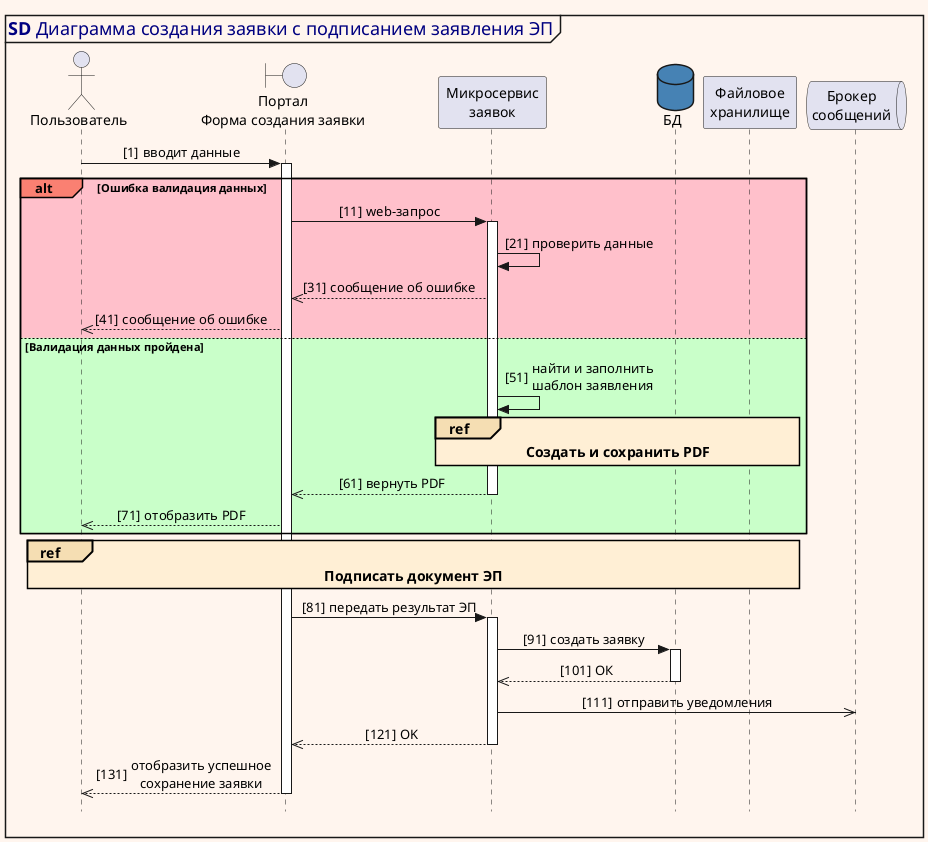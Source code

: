 @startuml sequence_diagram_example
'Версия: 1.0
'Автор: Окунев Е.Е. (okunev.evgeni@gmail.com)

skinparam style strictuml

skinparam BackgroundColor SeaShell
skinparam LegendBackgroundColor MistyRose
skinparam LegendBorderColor PaleVioletRed
skinparam LegendFontColor PaleVioletRed

skinparam SequenceMessageAlignment center

skinparam sequenceReference {
    HeaderBackgroundColor WHeat
    BackgroundColor PapayaWhip
    FontStyle bold
    FontSize 14
}

skinparam DatabaseBackgroundColor SteelBlue

mainframe <color:Navy><size:18><font:Consolas>**SD** Диаграмма создания заявки с подписанием заявления ЭП

    actor "Пользователь" as user

    boundary "Портал\nФорма создания заявки" as website

    participant "Микросервис\nзаявок" as requests_service

    database "БД" as db

    participant "Файловое\nхранилище" as filestorage

    queue "Брокер\nсообщений" as notifications

    autonumber 1 10 "[#]"
    user -> website : вводит данные
    activate website
alt#Salmon #Pink **Ошибка валидация данных**
    website -> requests_service : web-запрос
    activate requests_service
    requests_service ->  requests_service : проверить данные
    requests_service -->> website : сообщение об ошибке
    website -->> user : сообщение об ошибке
    'deactivate website
else #TECHNOLOGY **Валидация данных пройдена**
    requests_service ->  requests_service : найти и заполнить\nшаблон заявления
ref over requests_service, filestorage : Создать и сохранить PDF
    requests_service -->>  website : вернуть PDF
    deactivate requests_service
    website -->> user : отобразить PDF    
end

ref over user, filestorage : Подписать документ ЭП
    
    website -> requests_service : передать результат ЭП
    activate requests_service
    requests_service -> db : создать заявку
    activate db
    db -->> requests_service : ОК
    deactivate db
    requests_service ->> notifications : отправить уведомления
    requests_service -->> website : OK
    deactivate requests_service
    website -->> user : отобразить успешное\nсохранение заявки
    deactivate website

@enduml